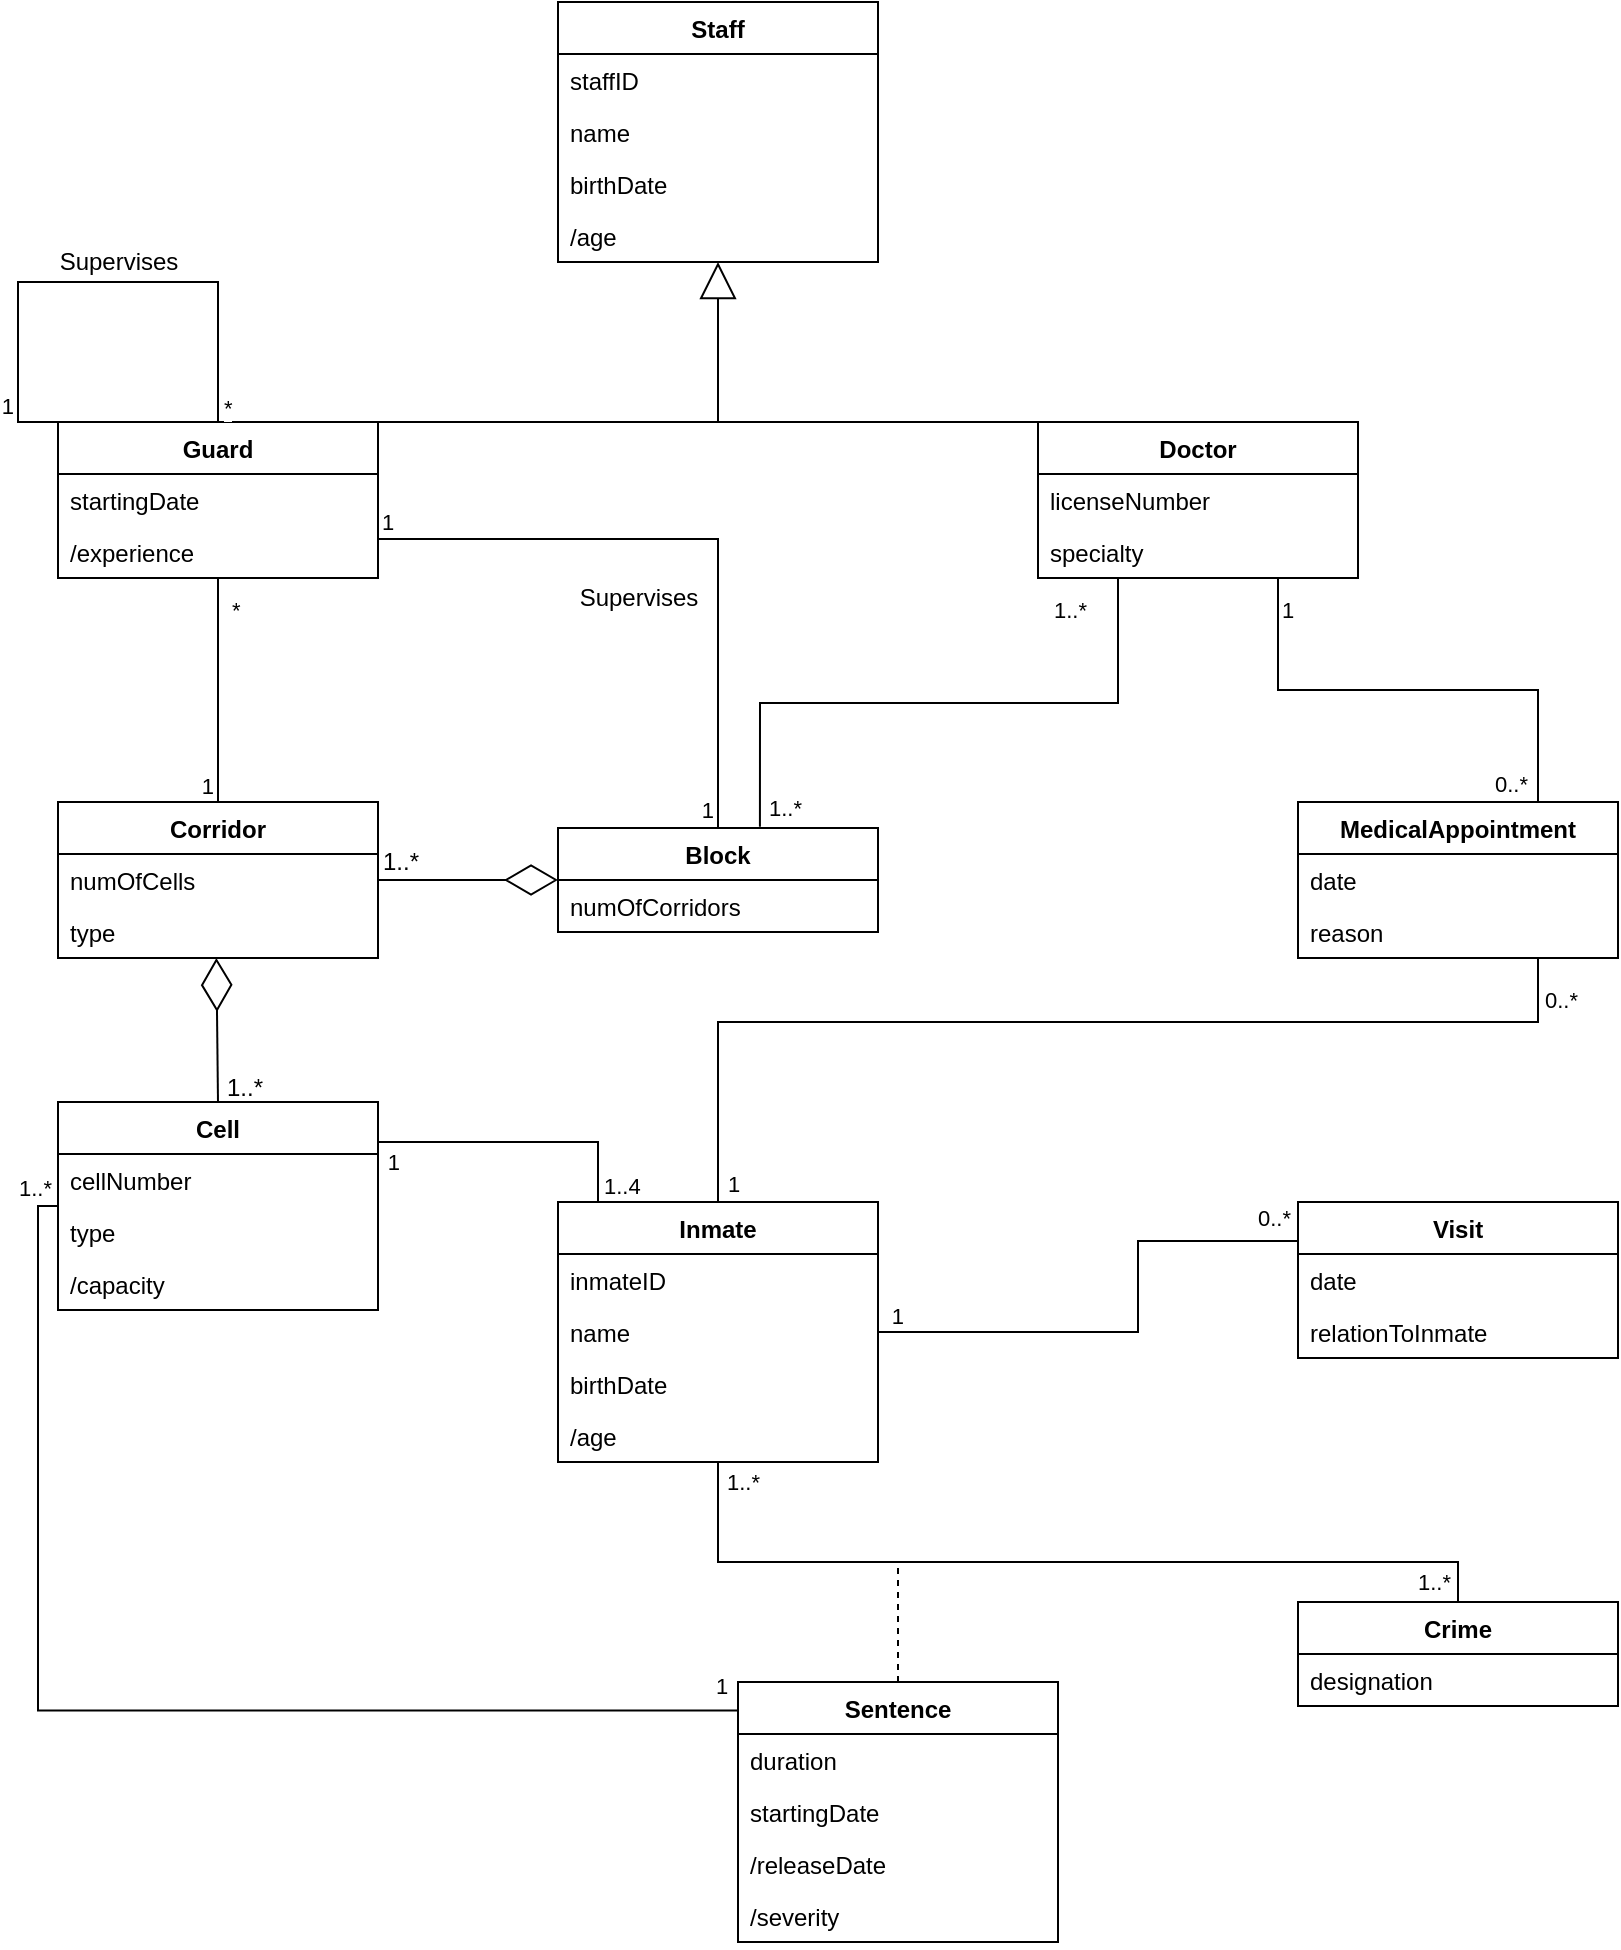 <mxfile version="15.8.3" type="github">
  <diagram id="kgcrtWVFsiGZsjyP_v5N" name="Page-1">
    <mxGraphModel dx="1422" dy="1988" grid="1" gridSize="10" guides="1" tooltips="1" connect="1" arrows="1" fold="1" page="1" pageScale="1" pageWidth="827" pageHeight="1169" math="0" shadow="0">
      <root>
        <mxCell id="0" />
        <mxCell id="1" parent="0" />
        <mxCell id="WiG1OMdd3NblhOqTEnWN-1" value="Block" style="swimlane;fontStyle=1;align=center;verticalAlign=top;childLayout=stackLayout;horizontal=1;startSize=26;horizontalStack=0;resizeParent=1;resizeParentMax=0;resizeLast=0;collapsible=1;marginBottom=0;" parent="1" vertex="1">
          <mxGeometry x="750" y="-37" width="160" height="52" as="geometry">
            <mxRectangle x="750" y="220" width="60" height="26" as="alternateBounds" />
          </mxGeometry>
        </mxCell>
        <mxCell id="WiG1OMdd3NblhOqTEnWN-106" value="numOfCorridors" style="text;strokeColor=none;fillColor=none;align=left;verticalAlign=top;spacingLeft=4;spacingRight=4;overflow=hidden;rotatable=0;points=[[0,0.5],[1,0.5]];portConstraint=eastwest;fontStyle=0" parent="WiG1OMdd3NblhOqTEnWN-1" vertex="1">
          <mxGeometry y="26" width="160" height="26" as="geometry" />
        </mxCell>
        <mxCell id="WiG1OMdd3NblhOqTEnWN-5" value="Corridor" style="swimlane;fontStyle=1;align=center;verticalAlign=top;childLayout=stackLayout;horizontal=1;startSize=26;horizontalStack=0;resizeParent=1;resizeParentMax=0;resizeLast=0;collapsible=1;marginBottom=0;" parent="1" vertex="1">
          <mxGeometry x="500" y="-50" width="160" height="78" as="geometry">
            <mxRectangle x="280" y="220" width="80" height="26" as="alternateBounds" />
          </mxGeometry>
        </mxCell>
        <mxCell id="WiG1OMdd3NblhOqTEnWN-8" value="numOfCells" style="text;strokeColor=none;fillColor=none;align=left;verticalAlign=top;spacingLeft=4;spacingRight=4;overflow=hidden;rotatable=0;points=[[0,0.5],[1,0.5]];portConstraint=eastwest;" parent="WiG1OMdd3NblhOqTEnWN-5" vertex="1">
          <mxGeometry y="26" width="160" height="26" as="geometry" />
        </mxCell>
        <mxCell id="uNDc3RV0QNf6Mn9Po8Ji-21" value="type" style="text;strokeColor=none;fillColor=none;align=left;verticalAlign=top;spacingLeft=4;spacingRight=4;overflow=hidden;rotatable=0;points=[[0,0.5],[1,0.5]];portConstraint=eastwest;" parent="WiG1OMdd3NblhOqTEnWN-5" vertex="1">
          <mxGeometry y="52" width="160" height="26" as="geometry" />
        </mxCell>
        <object label="Guard" id="WiG1OMdd3NblhOqTEnWN-17">
          <mxCell style="swimlane;fontStyle=1;align=center;verticalAlign=top;childLayout=stackLayout;horizontal=1;startSize=26;horizontalStack=0;resizeParent=1;resizeParentMax=0;resizeLast=0;collapsible=1;marginBottom=0;" parent="1" vertex="1">
            <mxGeometry x="500" y="-240" width="160" height="78" as="geometry">
              <mxRectangle x="500" y="-240" width="70" height="26" as="alternateBounds" />
            </mxGeometry>
          </mxCell>
        </object>
        <mxCell id="1eANcThrR3IjL-EW0r3--76" value="startingDate" style="text;strokeColor=none;fillColor=none;align=left;verticalAlign=top;spacingLeft=4;spacingRight=4;overflow=hidden;rotatable=0;points=[[0,0.5],[1,0.5]];portConstraint=eastwest;fontStyle=0" parent="WiG1OMdd3NblhOqTEnWN-17" vertex="1">
          <mxGeometry y="26" width="160" height="26" as="geometry" />
        </mxCell>
        <mxCell id="WiG1OMdd3NblhOqTEnWN-101" value="/experience" style="text;strokeColor=none;fillColor=none;align=left;verticalAlign=top;spacingLeft=4;spacingRight=4;overflow=hidden;rotatable=0;points=[[0,0.5],[1,0.5]];portConstraint=eastwest;" parent="WiG1OMdd3NblhOqTEnWN-17" vertex="1">
          <mxGeometry y="52" width="160" height="26" as="geometry" />
        </mxCell>
        <mxCell id="WiG1OMdd3NblhOqTEnWN-21" value="Visit&#xa;" style="swimlane;fontStyle=1;align=center;verticalAlign=top;childLayout=stackLayout;horizontal=1;startSize=26;horizontalStack=0;resizeParent=1;resizeParentMax=0;resizeLast=0;collapsible=1;marginBottom=0;" parent="1" vertex="1">
          <mxGeometry x="1120" y="150" width="160" height="78" as="geometry">
            <mxRectangle x="667" y="560" width="60" height="26" as="alternateBounds" />
          </mxGeometry>
        </mxCell>
        <mxCell id="WiG1OMdd3NblhOqTEnWN-24" value="date" style="text;strokeColor=none;fillColor=none;align=left;verticalAlign=top;spacingLeft=4;spacingRight=4;overflow=hidden;rotatable=0;points=[[0,0.5],[1,0.5]];portConstraint=eastwest;" parent="WiG1OMdd3NblhOqTEnWN-21" vertex="1">
          <mxGeometry y="26" width="160" height="26" as="geometry" />
        </mxCell>
        <mxCell id="WiG1OMdd3NblhOqTEnWN-103" value="relationToInmate" style="text;strokeColor=none;fillColor=none;align=left;verticalAlign=top;spacingLeft=4;spacingRight=4;overflow=hidden;rotatable=0;points=[[0,0.5],[1,0.5]];portConstraint=eastwest;" parent="WiG1OMdd3NblhOqTEnWN-21" vertex="1">
          <mxGeometry y="52" width="160" height="26" as="geometry" />
        </mxCell>
        <object label="Inmate" id="WiG1OMdd3NblhOqTEnWN-30">
          <mxCell style="swimlane;fontStyle=1;align=center;verticalAlign=top;childLayout=stackLayout;horizontal=1;startSize=26;horizontalStack=0;resizeParent=1;resizeParentMax=0;resizeLast=0;collapsible=1;marginBottom=0;" parent="1" vertex="1">
            <mxGeometry x="750" y="150" width="160" height="130" as="geometry">
              <mxRectangle x="90" y="447" width="70" height="26" as="alternateBounds" />
            </mxGeometry>
          </mxCell>
        </object>
        <mxCell id="WiG1OMdd3NblhOqTEnWN-31" value="inmateID" style="text;strokeColor=none;fillColor=none;align=left;verticalAlign=top;spacingLeft=4;spacingRight=4;overflow=hidden;rotatable=0;points=[[0,0.5],[1,0.5]];portConstraint=eastwest;fontStyle=0" parent="WiG1OMdd3NblhOqTEnWN-30" vertex="1">
          <mxGeometry y="26" width="160" height="26" as="geometry" />
        </mxCell>
        <mxCell id="WiG1OMdd3NblhOqTEnWN-33" value="name" style="text;strokeColor=none;fillColor=none;align=left;verticalAlign=top;spacingLeft=4;spacingRight=4;overflow=hidden;rotatable=0;points=[[0,0.5],[1,0.5]];portConstraint=eastwest;" parent="WiG1OMdd3NblhOqTEnWN-30" vertex="1">
          <mxGeometry y="52" width="160" height="26" as="geometry" />
        </mxCell>
        <mxCell id="WiG1OMdd3NblhOqTEnWN-35" value="birthDate" style="text;strokeColor=none;fillColor=none;align=left;verticalAlign=top;spacingLeft=4;spacingRight=4;overflow=hidden;rotatable=0;points=[[0,0.5],[1,0.5]];portConstraint=eastwest;" parent="WiG1OMdd3NblhOqTEnWN-30" vertex="1">
          <mxGeometry y="78" width="160" height="26" as="geometry" />
        </mxCell>
        <mxCell id="WiG1OMdd3NblhOqTEnWN-37" value="/age" style="text;strokeColor=none;fillColor=none;align=left;verticalAlign=top;spacingLeft=4;spacingRight=4;overflow=hidden;rotatable=0;points=[[0,0.5],[1,0.5]];portConstraint=eastwest;" parent="WiG1OMdd3NblhOqTEnWN-30" vertex="1">
          <mxGeometry y="104" width="160" height="26" as="geometry" />
        </mxCell>
        <mxCell id="WiG1OMdd3NblhOqTEnWN-63" value="Sentence" style="swimlane;fontStyle=1;align=center;verticalAlign=top;childLayout=stackLayout;horizontal=1;startSize=26;horizontalStack=0;resizeParent=1;resizeParentMax=0;resizeLast=0;collapsible=1;marginBottom=0;" parent="1" vertex="1">
          <mxGeometry x="840" y="390" width="160" height="130" as="geometry">
            <mxRectangle x="150" y="750" width="90" height="26" as="alternateBounds" />
          </mxGeometry>
        </mxCell>
        <mxCell id="WiG1OMdd3NblhOqTEnWN-97" value="duration" style="text;strokeColor=none;fillColor=none;align=left;verticalAlign=top;spacingLeft=4;spacingRight=4;overflow=hidden;rotatable=0;points=[[0,0.5],[1,0.5]];portConstraint=eastwest;fontStyle=0" parent="WiG1OMdd3NblhOqTEnWN-63" vertex="1">
          <mxGeometry y="26" width="160" height="26" as="geometry" />
        </mxCell>
        <mxCell id="WiG1OMdd3NblhOqTEnWN-65" value="startingDate" style="text;strokeColor=none;fillColor=none;align=left;verticalAlign=top;spacingLeft=4;spacingRight=4;overflow=hidden;rotatable=0;points=[[0,0.5],[1,0.5]];portConstraint=eastwest;fontStyle=0" parent="WiG1OMdd3NblhOqTEnWN-63" vertex="1">
          <mxGeometry y="52" width="160" height="26" as="geometry" />
        </mxCell>
        <mxCell id="WiG1OMdd3NblhOqTEnWN-66" value="/releaseDate" style="text;strokeColor=none;fillColor=none;align=left;verticalAlign=top;spacingLeft=4;spacingRight=4;overflow=hidden;rotatable=0;points=[[0,0.5],[1,0.5]];portConstraint=eastwest;fontStyle=0" parent="WiG1OMdd3NblhOqTEnWN-63" vertex="1">
          <mxGeometry y="78" width="160" height="26" as="geometry" />
        </mxCell>
        <mxCell id="uNDc3RV0QNf6Mn9Po8Ji-13" value="/severity " style="text;strokeColor=none;fillColor=none;align=left;verticalAlign=top;spacingLeft=4;spacingRight=4;overflow=hidden;rotatable=0;points=[[0,0.5],[1,0.5]];portConstraint=eastwest;fontStyle=0" parent="WiG1OMdd3NblhOqTEnWN-63" vertex="1">
          <mxGeometry y="104" width="160" height="26" as="geometry" />
        </mxCell>
        <mxCell id="WiG1OMdd3NblhOqTEnWN-46" value="Crime" style="swimlane;fontStyle=1;align=center;verticalAlign=top;childLayout=stackLayout;horizontal=1;startSize=26;horizontalStack=0;resizeParent=1;resizeParentMax=0;resizeLast=0;collapsible=1;marginBottom=0;" parent="1" vertex="1">
          <mxGeometry x="1120" y="350" width="160" height="52" as="geometry">
            <mxRectangle x="340" y="763" width="70" height="26" as="alternateBounds" />
          </mxGeometry>
        </mxCell>
        <mxCell id="WiG1OMdd3NblhOqTEnWN-50" value="designation" style="text;strokeColor=none;fillColor=none;align=left;verticalAlign=top;spacingLeft=4;spacingRight=4;overflow=hidden;rotatable=0;points=[[0,0.5],[1,0.5]];portConstraint=eastwest;fontStyle=0" parent="WiG1OMdd3NblhOqTEnWN-46" vertex="1">
          <mxGeometry y="26" width="160" height="26" as="geometry" />
        </mxCell>
        <mxCell id="WiG1OMdd3NblhOqTEnWN-68" value="Cell" style="swimlane;fontStyle=1;align=center;verticalAlign=top;childLayout=stackLayout;horizontal=1;startSize=26;horizontalStack=0;resizeParent=1;resizeParentMax=0;resizeLast=0;collapsible=1;marginBottom=0;" parent="1" vertex="1">
          <mxGeometry x="500" y="100" width="160" height="104" as="geometry">
            <mxRectangle x="140" y="-10" width="50" height="26" as="alternateBounds" />
          </mxGeometry>
        </mxCell>
        <mxCell id="TEQPe1lsKpctxHtC12Dt-9" value="cellNumber" style="text;strokeColor=none;fillColor=none;align=left;verticalAlign=top;spacingLeft=4;spacingRight=4;overflow=hidden;rotatable=0;points=[[0,0.5],[1,0.5]];portConstraint=eastwest;" parent="WiG1OMdd3NblhOqTEnWN-68" vertex="1">
          <mxGeometry y="26" width="160" height="26" as="geometry" />
        </mxCell>
        <mxCell id="WiG1OMdd3NblhOqTEnWN-71" value="type" style="text;strokeColor=none;fillColor=none;align=left;verticalAlign=top;spacingLeft=4;spacingRight=4;overflow=hidden;rotatable=0;points=[[0,0.5],[1,0.5]];portConstraint=eastwest;" parent="WiG1OMdd3NblhOqTEnWN-68" vertex="1">
          <mxGeometry y="52" width="160" height="26" as="geometry" />
        </mxCell>
        <mxCell id="Hn-8PbhHD07aV65eNqG0-3" value="/capacity" style="text;strokeColor=none;fillColor=none;align=left;verticalAlign=top;spacingLeft=4;spacingRight=4;overflow=hidden;rotatable=0;points=[[0,0.5],[1,0.5]];portConstraint=eastwest;" vertex="1" parent="WiG1OMdd3NblhOqTEnWN-68">
          <mxGeometry y="78" width="160" height="26" as="geometry" />
        </mxCell>
        <mxCell id="1eANcThrR3IjL-EW0r3--4" value="" style="endArrow=none;endSize=16;endFill=0;html=1;rounded=0;strokeColor=#000000;exitX=0.75;exitY=0;exitDx=0;exitDy=0;" parent="1" source="WiG1OMdd3NblhOqTEnWN-17" edge="1">
          <mxGeometry width="160" relative="1" as="geometry">
            <mxPoint x="890" y="310" as="sourcePoint" />
            <mxPoint x="830" y="-240" as="targetPoint" />
          </mxGeometry>
        </mxCell>
        <object label="Staff" id="1eANcThrR3IjL-EW0r3--5">
          <mxCell style="swimlane;fontStyle=1;align=center;verticalAlign=top;childLayout=stackLayout;horizontal=1;startSize=26;horizontalStack=0;resizeParent=1;resizeParentMax=0;resizeLast=0;collapsible=1;marginBottom=0;" parent="1" vertex="1">
            <mxGeometry x="750" y="-450" width="160" height="130" as="geometry">
              <mxRectangle x="600" y="-240" width="60" height="26" as="alternateBounds" />
            </mxGeometry>
          </mxCell>
        </object>
        <mxCell id="1eANcThrR3IjL-EW0r3--6" value="staffID" style="text;strokeColor=none;fillColor=none;align=left;verticalAlign=top;spacingLeft=4;spacingRight=4;overflow=hidden;rotatable=0;points=[[0,0.5],[1,0.5]];portConstraint=eastwest;fontStyle=0" parent="1eANcThrR3IjL-EW0r3--5" vertex="1">
          <mxGeometry y="26" width="160" height="26" as="geometry" />
        </mxCell>
        <mxCell id="1eANcThrR3IjL-EW0r3--8" value="name" style="text;strokeColor=none;fillColor=none;align=left;verticalAlign=top;spacingLeft=4;spacingRight=4;overflow=hidden;rotatable=0;points=[[0,0.5],[1,0.5]];portConstraint=eastwest;" parent="1eANcThrR3IjL-EW0r3--5" vertex="1">
          <mxGeometry y="52" width="160" height="26" as="geometry" />
        </mxCell>
        <mxCell id="1eANcThrR3IjL-EW0r3--10" value="birthDate" style="text;strokeColor=none;fillColor=none;align=left;verticalAlign=top;spacingLeft=4;spacingRight=4;overflow=hidden;rotatable=0;points=[[0,0.5],[1,0.5]];portConstraint=eastwest;" parent="1eANcThrR3IjL-EW0r3--5" vertex="1">
          <mxGeometry y="78" width="160" height="26" as="geometry" />
        </mxCell>
        <mxCell id="1eANcThrR3IjL-EW0r3--14" value="/age" style="text;strokeColor=none;fillColor=none;align=left;verticalAlign=top;spacingLeft=4;spacingRight=4;overflow=hidden;rotatable=0;points=[[0,0.5],[1,0.5]];portConstraint=eastwest;" parent="1eANcThrR3IjL-EW0r3--5" vertex="1">
          <mxGeometry y="104" width="160" height="26" as="geometry" />
        </mxCell>
        <mxCell id="1eANcThrR3IjL-EW0r3--27" value="" style="endArrow=none;endSize=16;endFill=0;html=1;rounded=0;strokeColor=#000000;exitX=0.25;exitY=0;exitDx=0;exitDy=0;" parent="1" source="TEQPe1lsKpctxHtC12Dt-5" edge="1">
          <mxGeometry width="160" relative="1" as="geometry">
            <mxPoint x="1180.0" y="371.01" as="sourcePoint" />
            <mxPoint x="830" y="-240" as="targetPoint" />
          </mxGeometry>
        </mxCell>
        <mxCell id="1eANcThrR3IjL-EW0r3--33" value="" style="endArrow=none;html=1;edgeStyle=orthogonalEdgeStyle;rounded=0;strokeColor=#000000;exitX=0.5;exitY=1;exitDx=0;exitDy=0;entryX=0.5;entryY=0;entryDx=0;entryDy=0;" parent="1" source="WiG1OMdd3NblhOqTEnWN-17" target="WiG1OMdd3NblhOqTEnWN-5" edge="1">
          <mxGeometry relative="1" as="geometry">
            <mxPoint x="1040" y="230" as="sourcePoint" />
            <mxPoint x="1120" y="330" as="targetPoint" />
          </mxGeometry>
        </mxCell>
        <mxCell id="1eANcThrR3IjL-EW0r3--34" value="*" style="edgeLabel;resizable=0;html=1;align=left;verticalAlign=bottom;strokeColor=#000000;" parent="1eANcThrR3IjL-EW0r3--33" connectable="0" vertex="1">
          <mxGeometry x="-1" relative="1" as="geometry">
            <mxPoint x="5" y="24" as="offset" />
          </mxGeometry>
        </mxCell>
        <mxCell id="1eANcThrR3IjL-EW0r3--35" value="1" style="edgeLabel;resizable=0;html=1;align=right;verticalAlign=bottom;strokeColor=#000000;" parent="1eANcThrR3IjL-EW0r3--33" connectable="0" vertex="1">
          <mxGeometry x="1" relative="1" as="geometry">
            <mxPoint x="-2" as="offset" />
          </mxGeometry>
        </mxCell>
        <mxCell id="1eANcThrR3IjL-EW0r3--36" value="MedicalAppointment" style="swimlane;fontStyle=1;align=center;verticalAlign=top;childLayout=stackLayout;horizontal=1;startSize=26;horizontalStack=0;resizeParent=1;resizeParentMax=0;resizeLast=0;collapsible=1;marginBottom=0;" parent="1" vertex="1">
          <mxGeometry x="1120" y="-50" width="160" height="78" as="geometry">
            <mxRectangle x="1060" y="350" width="150" height="26" as="alternateBounds" />
          </mxGeometry>
        </mxCell>
        <mxCell id="1eANcThrR3IjL-EW0r3--39" value="date" style="text;strokeColor=none;fillColor=none;align=left;verticalAlign=top;spacingLeft=4;spacingRight=4;overflow=hidden;rotatable=0;points=[[0,0.5],[1,0.5]];portConstraint=eastwest;" parent="1eANcThrR3IjL-EW0r3--36" vertex="1">
          <mxGeometry y="26" width="160" height="26" as="geometry" />
        </mxCell>
        <mxCell id="1eANcThrR3IjL-EW0r3--41" value="reason" style="text;strokeColor=none;fillColor=none;align=left;verticalAlign=top;spacingLeft=4;spacingRight=4;overflow=hidden;rotatable=0;points=[[0,0.5],[1,0.5]];portConstraint=eastwest;" parent="1eANcThrR3IjL-EW0r3--36" vertex="1">
          <mxGeometry y="52" width="160" height="26" as="geometry" />
        </mxCell>
        <mxCell id="1eANcThrR3IjL-EW0r3--55" value="" style="endArrow=none;html=1;edgeStyle=orthogonalEdgeStyle;rounded=0;strokeColor=#000000;entryX=1;entryY=0.5;entryDx=0;entryDy=0;exitX=0;exitY=0.25;exitDx=0;exitDy=0;" parent="1" source="WiG1OMdd3NblhOqTEnWN-21" target="WiG1OMdd3NblhOqTEnWN-30" edge="1">
          <mxGeometry relative="1" as="geometry">
            <mxPoint x="1160" y="169" as="sourcePoint" />
            <mxPoint x="670" y="700" as="targetPoint" />
            <Array as="points">
              <mxPoint x="1040" y="169" />
              <mxPoint x="1040" y="215" />
            </Array>
          </mxGeometry>
        </mxCell>
        <mxCell id="1eANcThrR3IjL-EW0r3--56" value="0..*" style="edgeLabel;resizable=0;html=1;align=left;verticalAlign=bottom;strokeColor=#000000;" parent="1eANcThrR3IjL-EW0r3--55" connectable="0" vertex="1">
          <mxGeometry x="-1" relative="1" as="geometry">
            <mxPoint x="-22" y="-3" as="offset" />
          </mxGeometry>
        </mxCell>
        <mxCell id="1eANcThrR3IjL-EW0r3--57" value="1" style="edgeLabel;resizable=0;html=1;align=right;verticalAlign=bottom;strokeColor=#000000;" parent="1eANcThrR3IjL-EW0r3--55" connectable="0" vertex="1">
          <mxGeometry x="1" relative="1" as="geometry">
            <mxPoint x="13" as="offset" />
          </mxGeometry>
        </mxCell>
        <mxCell id="1eANcThrR3IjL-EW0r3--58" value="" style="endArrow=none;html=1;edgeStyle=orthogonalEdgeStyle;rounded=0;strokeColor=#000000;exitX=0.5;exitY=0;exitDx=0;exitDy=0;entryX=0.5;entryY=1;entryDx=0;entryDy=0;" parent="1" source="WiG1OMdd3NblhOqTEnWN-46" target="WiG1OMdd3NblhOqTEnWN-30" edge="1">
          <mxGeometry relative="1" as="geometry">
            <mxPoint x="800" y="690" as="sourcePoint" />
            <mxPoint x="605" y="690" as="targetPoint" />
            <Array as="points">
              <mxPoint x="1200" y="330" />
              <mxPoint x="830" y="330" />
            </Array>
          </mxGeometry>
        </mxCell>
        <mxCell id="1eANcThrR3IjL-EW0r3--59" value="1..*" style="edgeLabel;resizable=0;html=1;align=left;verticalAlign=bottom;strokeColor=#000000;" parent="1eANcThrR3IjL-EW0r3--58" connectable="0" vertex="1">
          <mxGeometry x="-1" relative="1" as="geometry">
            <mxPoint x="-22" y="-2" as="offset" />
          </mxGeometry>
        </mxCell>
        <mxCell id="1eANcThrR3IjL-EW0r3--60" value="1..*" style="edgeLabel;resizable=0;html=1;align=right;verticalAlign=bottom;strokeColor=#000000;" parent="1eANcThrR3IjL-EW0r3--58" connectable="0" vertex="1">
          <mxGeometry x="1" relative="1" as="geometry">
            <mxPoint x="21" y="18" as="offset" />
          </mxGeometry>
        </mxCell>
        <mxCell id="1eANcThrR3IjL-EW0r3--65" value="" style="endArrow=none;html=1;edgeStyle=orthogonalEdgeStyle;rounded=0;strokeColor=#000000;exitX=0.5;exitY=0;exitDx=0;exitDy=0;" parent="1" source="WiG1OMdd3NblhOqTEnWN-30" target="WiG1OMdd3NblhOqTEnWN-68" edge="1">
          <mxGeometry relative="1" as="geometry">
            <mxPoint x="540" y="437" as="sourcePoint" />
            <mxPoint x="300" y="400" as="targetPoint" />
            <Array as="points">
              <mxPoint x="770" y="120" />
            </Array>
          </mxGeometry>
        </mxCell>
        <mxCell id="1eANcThrR3IjL-EW0r3--66" value="1..4" style="edgeLabel;resizable=0;html=1;align=left;verticalAlign=bottom;strokeColor=#000000;" parent="1eANcThrR3IjL-EW0r3--65" connectable="0" vertex="1">
          <mxGeometry x="-1" relative="1" as="geometry">
            <mxPoint x="-59" as="offset" />
          </mxGeometry>
        </mxCell>
        <mxCell id="1eANcThrR3IjL-EW0r3--67" value="1" style="edgeLabel;resizable=0;html=1;align=right;verticalAlign=bottom;strokeColor=#000000;" parent="1eANcThrR3IjL-EW0r3--65" connectable="0" vertex="1">
          <mxGeometry x="1" relative="1" as="geometry">
            <mxPoint x="11" y="18" as="offset" />
          </mxGeometry>
        </mxCell>
        <mxCell id="1eANcThrR3IjL-EW0r3--77" value="" style="endArrow=none;html=1;edgeStyle=orthogonalEdgeStyle;rounded=0;strokeColor=#000000;entryX=0.75;entryY=0;entryDx=0;entryDy=0;exitX=0.75;exitY=1;exitDx=0;exitDy=0;" parent="1" source="TEQPe1lsKpctxHtC12Dt-5" target="1eANcThrR3IjL-EW0r3--36" edge="1">
          <mxGeometry relative="1" as="geometry">
            <mxPoint x="960" y="10" as="sourcePoint" />
            <mxPoint x="990" y="399" as="targetPoint" />
          </mxGeometry>
        </mxCell>
        <mxCell id="1eANcThrR3IjL-EW0r3--78" value="1" style="edgeLabel;resizable=0;html=1;align=left;verticalAlign=bottom;strokeColor=#000000;" parent="1eANcThrR3IjL-EW0r3--77" connectable="0" vertex="1">
          <mxGeometry x="-1" relative="1" as="geometry">
            <mxPoint y="24" as="offset" />
          </mxGeometry>
        </mxCell>
        <mxCell id="1eANcThrR3IjL-EW0r3--79" value="0..*" style="edgeLabel;resizable=0;html=1;align=right;verticalAlign=bottom;strokeColor=#000000;" parent="1eANcThrR3IjL-EW0r3--77" connectable="0" vertex="1">
          <mxGeometry x="1" relative="1" as="geometry">
            <mxPoint x="-5" y="-1" as="offset" />
          </mxGeometry>
        </mxCell>
        <mxCell id="1eANcThrR3IjL-EW0r3--85" value="" style="endArrow=none;html=1;edgeStyle=orthogonalEdgeStyle;rounded=0;strokeColor=#000000;exitX=1;exitY=0;exitDx=0;exitDy=0;entryX=0.75;entryY=1;entryDx=0;entryDy=0;" parent="1" source="WiG1OMdd3NblhOqTEnWN-30" target="1eANcThrR3IjL-EW0r3--36" edge="1">
          <mxGeometry relative="1" as="geometry">
            <mxPoint x="870" y="310" as="sourcePoint" />
            <mxPoint x="1410" y="450" as="targetPoint" />
            <Array as="points">
              <mxPoint x="830" y="150" />
              <mxPoint x="830" y="60" />
              <mxPoint x="1240" y="60" />
            </Array>
          </mxGeometry>
        </mxCell>
        <mxCell id="1eANcThrR3IjL-EW0r3--86" value="1" style="edgeLabel;resizable=0;html=1;align=left;verticalAlign=bottom;strokeColor=#000000;" parent="1eANcThrR3IjL-EW0r3--85" connectable="0" vertex="1">
          <mxGeometry x="-1" relative="1" as="geometry">
            <mxPoint x="-77" y="-1" as="offset" />
          </mxGeometry>
        </mxCell>
        <mxCell id="1eANcThrR3IjL-EW0r3--87" value="0..*" style="edgeLabel;resizable=0;html=1;align=right;verticalAlign=bottom;strokeColor=#000000;" parent="1eANcThrR3IjL-EW0r3--85" connectable="0" vertex="1">
          <mxGeometry x="1" relative="1" as="geometry">
            <mxPoint x="20" y="29" as="offset" />
          </mxGeometry>
        </mxCell>
        <mxCell id="uNDc3RV0QNf6Mn9Po8Ji-6" value="" style="endArrow=none;html=1;edgeStyle=orthogonalEdgeStyle;rounded=0;entryX=0;entryY=0.5;entryDx=0;entryDy=0;exitX=-0.002;exitY=0.11;exitDx=0;exitDy=0;exitPerimeter=0;" parent="1" source="WiG1OMdd3NblhOqTEnWN-63" target="WiG1OMdd3NblhOqTEnWN-68" edge="1">
          <mxGeometry relative="1" as="geometry">
            <mxPoint x="450" y="780" as="sourcePoint" />
            <mxPoint x="30" y="310" as="targetPoint" />
          </mxGeometry>
        </mxCell>
        <mxCell id="uNDc3RV0QNf6Mn9Po8Ji-7" value="1" style="edgeLabel;resizable=0;html=1;align=left;verticalAlign=bottom;" parent="uNDc3RV0QNf6Mn9Po8Ji-6" connectable="0" vertex="1">
          <mxGeometry x="-1" relative="1" as="geometry">
            <mxPoint x="-13" y="-4" as="offset" />
          </mxGeometry>
        </mxCell>
        <mxCell id="uNDc3RV0QNf6Mn9Po8Ji-8" value="1..*" style="edgeLabel;resizable=0;html=1;align=right;verticalAlign=bottom;" parent="uNDc3RV0QNf6Mn9Po8Ji-6" connectable="0" vertex="1">
          <mxGeometry x="1" relative="1" as="geometry">
            <mxPoint x="-3" y="-1" as="offset" />
          </mxGeometry>
        </mxCell>
        <mxCell id="uNDc3RV0QNf6Mn9Po8Ji-15" value="" style="endArrow=none;html=1;edgeStyle=orthogonalEdgeStyle;rounded=0;exitX=0.25;exitY=1;exitDx=0;exitDy=0;entryX=0.631;entryY=-0.013;entryDx=0;entryDy=0;entryPerimeter=0;" parent="1" source="TEQPe1lsKpctxHtC12Dt-5" target="WiG1OMdd3NblhOqTEnWN-1" edge="1">
          <mxGeometry relative="1" as="geometry">
            <mxPoint x="760" y="30" as="sourcePoint" />
            <mxPoint x="910" y="50" as="targetPoint" />
          </mxGeometry>
        </mxCell>
        <mxCell id="uNDc3RV0QNf6Mn9Po8Ji-16" value="1..*" style="edgeLabel;resizable=0;html=1;align=left;verticalAlign=bottom;" parent="uNDc3RV0QNf6Mn9Po8Ji-15" connectable="0" vertex="1">
          <mxGeometry x="-1" relative="1" as="geometry">
            <mxPoint x="-34" y="24" as="offset" />
          </mxGeometry>
        </mxCell>
        <mxCell id="uNDc3RV0QNf6Mn9Po8Ji-17" value="1..*" style="edgeLabel;resizable=0;html=1;align=right;verticalAlign=bottom;" parent="uNDc3RV0QNf6Mn9Po8Ji-15" connectable="0" vertex="1">
          <mxGeometry x="1" relative="1" as="geometry">
            <mxPoint x="22" y="-1" as="offset" />
          </mxGeometry>
        </mxCell>
        <mxCell id="uNDc3RV0QNf6Mn9Po8Ji-22" value="" style="endArrow=none;html=1;edgeStyle=orthogonalEdgeStyle;rounded=0;entryX=0;entryY=0;entryDx=0;entryDy=0;exitX=0.5;exitY=0;exitDx=0;exitDy=0;" parent="1" source="WiG1OMdd3NblhOqTEnWN-17" target="WiG1OMdd3NblhOqTEnWN-17" edge="1">
          <mxGeometry relative="1" as="geometry">
            <mxPoint x="330" y="-110" as="sourcePoint" />
            <mxPoint x="290" y="-90.5" as="targetPoint" />
            <Array as="points">
              <mxPoint x="580" y="-310" />
              <mxPoint x="480" y="-310" />
              <mxPoint x="480" y="-240" />
            </Array>
          </mxGeometry>
        </mxCell>
        <mxCell id="uNDc3RV0QNf6Mn9Po8Ji-23" value="*" style="edgeLabel;resizable=0;html=1;align=left;verticalAlign=bottom;" parent="uNDc3RV0QNf6Mn9Po8Ji-22" connectable="0" vertex="1">
          <mxGeometry x="-1" relative="1" as="geometry">
            <mxPoint x="1" y="1" as="offset" />
          </mxGeometry>
        </mxCell>
        <mxCell id="uNDc3RV0QNf6Mn9Po8Ji-24" value="1" style="edgeLabel;resizable=0;html=1;align=right;verticalAlign=bottom;" parent="uNDc3RV0QNf6Mn9Po8Ji-22" connectable="0" vertex="1">
          <mxGeometry x="1" relative="1" as="geometry">
            <mxPoint x="-22" as="offset" />
          </mxGeometry>
        </mxCell>
        <mxCell id="uNDc3RV0QNf6Mn9Po8Ji-26" value="" style="endArrow=diamondThin;endFill=0;endSize=24;html=1;rounded=0;exitX=1;exitY=0.5;exitDx=0;exitDy=0;" parent="1" source="WiG1OMdd3NblhOqTEnWN-5" target="WiG1OMdd3NblhOqTEnWN-1" edge="1">
          <mxGeometry width="160" relative="1" as="geometry">
            <mxPoint x="630" y="230" as="sourcePoint" />
            <mxPoint x="790" y="230" as="targetPoint" />
          </mxGeometry>
        </mxCell>
        <mxCell id="uNDc3RV0QNf6Mn9Po8Ji-27" value="" style="endArrow=diamondThin;endFill=0;endSize=24;html=1;rounded=0;exitX=0.5;exitY=0;exitDx=0;exitDy=0;entryX=0.495;entryY=1;entryDx=0;entryDy=0;entryPerimeter=0;" parent="1" source="WiG1OMdd3NblhOqTEnWN-68" target="uNDc3RV0QNf6Mn9Po8Ji-21" edge="1">
          <mxGeometry width="160" relative="1" as="geometry">
            <mxPoint x="160" y="180" as="sourcePoint" />
            <mxPoint x="470" y="-10" as="targetPoint" />
            <Array as="points" />
          </mxGeometry>
        </mxCell>
        <mxCell id="TEQPe1lsKpctxHtC12Dt-5" value="Doctor" style="swimlane;fontStyle=1;align=center;verticalAlign=top;childLayout=stackLayout;horizontal=1;startSize=26;horizontalStack=0;resizeParent=1;resizeParentMax=0;resizeLast=0;collapsible=1;marginBottom=0;" parent="1" vertex="1">
          <mxGeometry x="990" y="-240" width="160" height="78" as="geometry">
            <mxRectangle x="1000" y="-70" width="60" height="26" as="alternateBounds" />
          </mxGeometry>
        </mxCell>
        <mxCell id="TEQPe1lsKpctxHtC12Dt-6" value="licenseNumber" style="text;strokeColor=none;fillColor=none;align=left;verticalAlign=top;spacingLeft=4;spacingRight=4;overflow=hidden;rotatable=0;points=[[0,0.5],[1,0.5]];portConstraint=eastwest;fontStyle=0" parent="TEQPe1lsKpctxHtC12Dt-5" vertex="1">
          <mxGeometry y="26" width="160" height="26" as="geometry" />
        </mxCell>
        <mxCell id="TEQPe1lsKpctxHtC12Dt-7" value="specialty" style="text;strokeColor=none;fillColor=none;align=left;verticalAlign=top;spacingLeft=4;spacingRight=4;overflow=hidden;rotatable=0;points=[[0,0.5],[1,0.5]];portConstraint=eastwest;fontStyle=0" parent="TEQPe1lsKpctxHtC12Dt-5" vertex="1">
          <mxGeometry y="52" width="160" height="26" as="geometry" />
        </mxCell>
        <mxCell id="LmGrTHzLeICDTeatAXgk-3" value="" style="endArrow=none;dashed=1;html=1;rounded=0;exitX=0.5;exitY=0;exitDx=0;exitDy=0;" parent="1" source="WiG1OMdd3NblhOqTEnWN-63" edge="1">
          <mxGeometry width="50" height="50" relative="1" as="geometry">
            <mxPoint x="760" y="390" as="sourcePoint" />
            <mxPoint x="920" y="330" as="targetPoint" />
          </mxGeometry>
        </mxCell>
        <mxCell id="LmGrTHzLeICDTeatAXgk-4" value="Supervises" style="text;html=1;align=center;verticalAlign=middle;resizable=0;points=[];autosize=1;strokeColor=none;fillColor=none;" parent="1" vertex="1">
          <mxGeometry x="750" y="-162" width="80" height="20" as="geometry" />
        </mxCell>
        <mxCell id="LmGrTHzLeICDTeatAXgk-8" value="" style="endArrow=none;html=1;edgeStyle=orthogonalEdgeStyle;rounded=0;exitX=1;exitY=0.75;exitDx=0;exitDy=0;entryX=0.5;entryY=0;entryDx=0;entryDy=0;" parent="1" source="WiG1OMdd3NblhOqTEnWN-17" target="WiG1OMdd3NblhOqTEnWN-1" edge="1">
          <mxGeometry relative="1" as="geometry">
            <mxPoint x="660" y="-200" as="sourcePoint" />
            <mxPoint x="820" y="-200" as="targetPoint" />
          </mxGeometry>
        </mxCell>
        <mxCell id="LmGrTHzLeICDTeatAXgk-9" value="1" style="edgeLabel;resizable=0;html=1;align=left;verticalAlign=bottom;" parent="LmGrTHzLeICDTeatAXgk-8" connectable="0" vertex="1">
          <mxGeometry x="-1" relative="1" as="geometry" />
        </mxCell>
        <mxCell id="LmGrTHzLeICDTeatAXgk-10" value="1" style="edgeLabel;resizable=0;html=1;align=right;verticalAlign=bottom;" parent="LmGrTHzLeICDTeatAXgk-8" connectable="0" vertex="1">
          <mxGeometry x="1" relative="1" as="geometry">
            <mxPoint x="-2" y="-1" as="offset" />
          </mxGeometry>
        </mxCell>
        <mxCell id="dUfujEgyJ_mYRScmpVey-3" value="1..*" style="text;html=1;align=center;verticalAlign=middle;resizable=0;points=[];autosize=1;strokeColor=none;fillColor=none;" parent="1" vertex="1">
          <mxGeometry x="656" y="-30" width="30" height="20" as="geometry" />
        </mxCell>
        <mxCell id="dUfujEgyJ_mYRScmpVey-5" value="1..*" style="text;html=1;align=center;verticalAlign=middle;resizable=0;points=[];autosize=1;strokeColor=none;fillColor=none;" parent="1" vertex="1">
          <mxGeometry x="578" y="83" width="30" height="20" as="geometry" />
        </mxCell>
        <mxCell id="dUfujEgyJ_mYRScmpVey-6" value="Supervises" style="text;html=1;align=center;verticalAlign=middle;resizable=0;points=[];autosize=1;strokeColor=none;fillColor=none;" parent="1" vertex="1">
          <mxGeometry x="490" y="-330" width="80" height="20" as="geometry" />
        </mxCell>
        <mxCell id="Hn-8PbhHD07aV65eNqG0-2" value="" style="endArrow=block;endSize=16;endFill=0;html=1;rounded=0;entryX=0.5;entryY=1;entryDx=0;entryDy=0;" edge="1" parent="1" target="1eANcThrR3IjL-EW0r3--5">
          <mxGeometry width="160" relative="1" as="geometry">
            <mxPoint x="830" y="-240" as="sourcePoint" />
            <mxPoint x="870" y="-290" as="targetPoint" />
          </mxGeometry>
        </mxCell>
      </root>
    </mxGraphModel>
  </diagram>
</mxfile>
